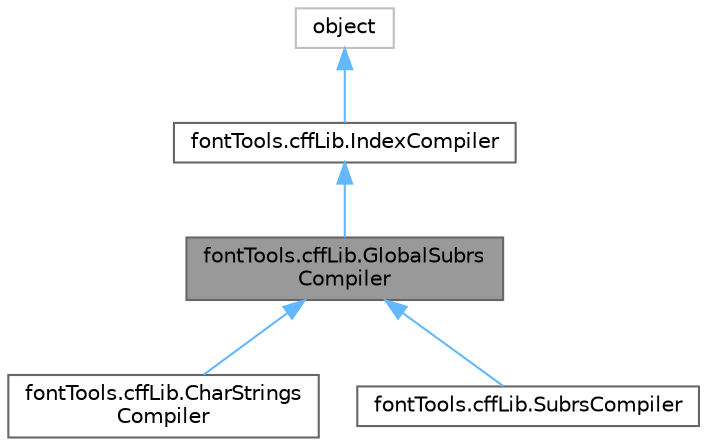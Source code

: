 digraph "fontTools.cffLib.GlobalSubrsCompiler"
{
 // LATEX_PDF_SIZE
  bgcolor="transparent";
  edge [fontname=Helvetica,fontsize=10,labelfontname=Helvetica,labelfontsize=10];
  node [fontname=Helvetica,fontsize=10,shape=box,height=0.2,width=0.4];
  Node1 [id="Node000001",label="fontTools.cffLib.GlobalSubrs\lCompiler",height=0.2,width=0.4,color="gray40", fillcolor="grey60", style="filled", fontcolor="black",tooltip=" "];
  Node2 -> Node1 [id="edge1_Node000001_Node000002",dir="back",color="steelblue1",style="solid",tooltip=" "];
  Node2 [id="Node000002",label="fontTools.cffLib.IndexCompiler",height=0.2,width=0.4,color="gray40", fillcolor="white", style="filled",URL="$de/d4a/classfontTools_1_1cffLib_1_1IndexCompiler.html",tooltip=" "];
  Node3 -> Node2 [id="edge2_Node000002_Node000003",dir="back",color="steelblue1",style="solid",tooltip=" "];
  Node3 [id="Node000003",label="object",height=0.2,width=0.4,color="grey75", fillcolor="white", style="filled",tooltip=" "];
  Node1 -> Node4 [id="edge3_Node000001_Node000004",dir="back",color="steelblue1",style="solid",tooltip=" "];
  Node4 [id="Node000004",label="fontTools.cffLib.CharStrings\lCompiler",height=0.2,width=0.4,color="gray40", fillcolor="white", style="filled",URL="$d4/d27/classfontTools_1_1cffLib_1_1CharStringsCompiler.html",tooltip=" "];
  Node1 -> Node5 [id="edge4_Node000001_Node000005",dir="back",color="steelblue1",style="solid",tooltip=" "];
  Node5 [id="Node000005",label="fontTools.cffLib.SubrsCompiler",height=0.2,width=0.4,color="gray40", fillcolor="white", style="filled",URL="$d5/d3b/classfontTools_1_1cffLib_1_1SubrsCompiler.html",tooltip=" "];
}
